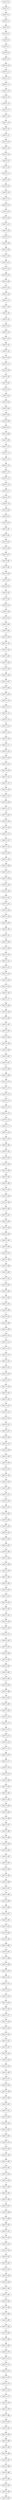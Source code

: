 digraph G {
test175_0->test175_1;
test175_1->test175_2;
test175_2->test175_3;
test175_3->test175_4;
test175_4->test175_5;
test175_5->test175_6;
test175_6->test175_7;
test175_7->test175_8;
test175_8->test175_9;
test175_9->test175_10;
test175_10->test175_11;
test175_11->test175_12;
test175_12->test175_13;
test175_13->test175_14;
test175_14->test175_15;
test175_15->test175_16;
test175_16->test175_17;
test175_17->test175_18;
test175_18->test175_19;
test175_19->test175_20;
test175_20->test175_21;
test175_21->test175_22;
test175_22->test175_23;
test175_23->test175_24;
test175_24->test175_25;
test175_25->test175_26;
test175_26->test175_27;
test175_27->test175_28;
test175_28->test175_29;
test175_29->test175_30;
test175_30->test175_31;
test175_31->test175_32;
test175_32->test175_33;
test175_33->test175_34;
test175_34->test175_35;
test175_35->test175_36;
test175_36->test175_37;
test175_37->test175_38;
test175_38->test175_39;
test175_39->test175_40;
test175_40->test175_41;
test175_41->test175_42;
test175_42->test175_43;
test175_43->test175_44;
test175_44->test175_45;
test175_45->test175_46;
test175_46->test175_47;
test175_47->test175_48;
test175_48->test175_49;
test175_49->test175_50;
test175_50->test175_51;
test175_51->test175_52;
test175_52->test175_53;
test175_53->test175_54;
test175_54->test175_55;
test175_55->test175_56;
test175_56->test175_57;
test175_57->test175_58;
test175_58->test175_59;
test175_59->test175_60;
test175_60->test175_61;
test175_61->test175_62;
test175_62->test175_63;
test175_63->test175_64;
test175_64->test175_65;
test175_65->test175_66;
test175_66->test175_67;
test175_67->test175_68;
test175_68->test175_69;
test175_69->test175_70;
test175_70->test175_71;
test175_71->test175_72;
test175_72->test175_73;
test175_73->test175_74;
test175_74->test175_75;
test175_75->test175_76;
test175_76->test175_77;
test175_77->test175_78;
test175_78->test175_79;
test175_79->test175_80;
test175_80->test175_81;
test175_81->test175_82;
test175_82->test175_83;
test175_83->test175_84;
test175_84->test175_85;
test175_85->test175_86;
test175_86->test175_87;
test175_87->test175_88;
test175_88->test175_89;
test175_89->test175_90;
test175_90->test175_91;
test175_91->test175_92;
test175_92->test175_93;
test175_93->test175_94;
test175_94->test175_95;
test175_95->test175_96;
test175_96->test175_97;
test175_97->test175_98;
test175_98->test175_99;
test175_99->test175_100;
test175_100->test175_101;
test175_101->test175_102;
test175_102->test175_103;
test175_103->test175_104;
test175_104->test175_105;
test175_105->test175_106;
test175_106->test175_107;
test175_107->test175_108;
test175_108->test175_109;
test175_109->test175_110;
test175_110->test175_111;
test175_111->test175_112;
test175_112->test175_113;
test175_113->test175_114;
test175_114->test175_115;
test175_115->test175_116;
test175_116->test175_117;
test175_117->test175_118;
test175_118->test175_119;
test175_119->test175_120;
test175_120->test175_121;
test175_121->test175_122;
test175_122->test175_123;
test175_123->test175_124;
test175_124->test175_125;
test175_125->test175_126;
test175_126->test175_127;
test175_127->test175_128;
test175_128->test175_129;
test175_129->test175_130;
test175_130->test175_131;
test175_131->test175_132;
test175_132->test175_133;
test175_133->test175_134;
test175_134->test175_135;
test175_135->test175_136;
test175_136->test175_137;
test175_137->test175_138;
test175_138->test175_139;
test175_139->test175_140;
test175_140->test175_141;
test175_141->test175_142;
test175_142->test175_143;
test175_143->test175_144;
test175_144->test175_145;
test175_145->test175_146;
test175_146->test175_147;
test175_147->test175_148;
test175_148->test175_149;
test175_149->test175_150;
test175_150->test175_151;
test175_151->test175_152;
test175_152->test175_153;
test175_153->test175_154;
test175_154->test175_155;
test175_155->test175_156;
test175_156->test175_157;
test175_157->test175_158;
test175_158->test175_159;
test175_159->test175_160;
test175_160->test175_161;
test175_161->test175_162;
test175_162->test175_163;
test175_163->test175_164;
test175_164->test175_165;
test175_165->test175_166;
test175_166->test175_167;
test175_167->test175_168;
test175_168->test175_169;
test175_169->test175_170;
test175_170->test175_171;
test175_171->test175_172;
test175_172->test175_173;
test175_173->test175_174;
test175_174->test175_175;
test175_175->test175_176;
test175_176->test175_177;
test175_177->test175_178;
test175_178->test175_179;
test175_179->test175_180;
test175_180->test175_181;
test175_181->test175_182;
test175_182->test175_183;
test175_183->test175_184;
test175_184->test175_185;
test175_185->test175_186;
test175_186->test175_187;
test175_187->test175_188;
test175_188->test175_189;
test175_189->test175_190;
test175_190->test175_191;
test175_191->test175_192;
test175_192->test175_193;
test175_193->test175_194;
test175_194->test175_195;
test175_195->test175_196;
test175_196->test175_197;
test175_197->test175_198;
test175_198->test175_199;
test175_199->test175_200;
test175_200->test175_201;
test175_201->test175_202;
test175_202->test175_203;
test175_203->test175_204;
test175_204->test175_205;
test175_205->test175_206;
test175_206->test175_207;
test175_207->test175_208;
test175_208->test175_209;
test175_209->test175_210;
test175_210->test175_211;
test175_211->test175_212;
test175_212->test175_213;
test175_213->test175_214;
test175_214->test175_215;
test175_215->test175_216;
test175_216->test175_217;
test175_217->test175_218;
test175_218->test175_219;
test175_219->test175_220;
test175_220->test175_221;
test175_221->test175_222;
test175_222->test175_223;
test175_223->test175_224;
test175_224->test175_225;
test175_225->test175_226;
test175_226->test175_227;
test175_227->test175_228;
test175_228->test175_229;
test175_229->test175_230;
test175_230->test175_231;
test175_231->test175_232;
test175_232->test175_233;
test175_233->test175_234;
test175_234->test175_235;
test175_235->test175_236;
test175_236->test175_237;
test175_237->test175_238;
test175_238->test175_239;
test175_239->test175_240;
test175_240->test175_241;
test175_241->test175_242;
test175_242->test175_243;
test175_243->test175_244;
test175_244->test175_245;
test175_245->test175_246;
test175_246->test175_247;
test175_247->test175_248;
test175_248->test175_249;
test175_249->test175_250;
test175_250->test175_251;
test175_251->test175_252;
test175_252->test175_253;
test175_253->test175_254;
test175_254->test175_255;
test175_255->test175_256;
test175_256->test175_257;
test175_257->test175_258;
test175_258->test175_259;
test175_259->test175_260;
test175_260->test175_261;
test175_261->test175_262;
test175_262->test175_263;
test175_263->test175_264;
test175_264->test175_265;
test175_265->test175_266;
test175_266->test175_267;
test175_267->test175_268;
test175_268->test175_269;
test175_269->test175_270;
test175_270->test175_271;
test175_271->test175_272;
test175_272->test175_273;
test175_273->test175_274;
test175_274->test175_275;
test175_275->test175_276;
test175_276->test175_277;
test175_277->test175_278;
test175_278->test175_279;
test175_279->test175_280;
test175_280->test175_281;
test175_281->test175_282;
test175_282->test175_283;
test175_283->test175_284;
test175_284->test175_285;
test175_285->test175_286;
test175_286->test175_287;
test175_287->test175_288;
test175_288->test175_289;
test175_289->test175_290;
test175_290->test175_291;
test175_291->test175_292;
test175_292->test175_293;
test175_293->test175_294;
test175_294->test175_295;
test175_295->test175_296;
test175_296->test175_297;
test175_297->test175_298;
test175_298->test175_299;
test175_299->test175_300;
test175_300->test175_301;
test175_301->test175_302;
test175_302->test175_303;
test175_303->test175_304;
test175_304->test175_305;
test175_305->test175_306;
test175_306->test175_307;
test175_307->test175_308;
test175_308->test175_309;
test175_309->test175_310;
test175_310->test175_311;
test175_311->test175_312;
test175_312->test175_313;
test175_313->test175_314;
test175_314->test175_315;
test175_315->test175_316;
test175_316->test175_317;
test175_317->test175_318;
test175_318->test175_319;
test175_319->test175_320;
test175_320->test175_321;
test175_321->test175_322;
test175_322->test175_323;
test175_323->test175_324;
test175_324->test175_325;
test175_325->test175_326;
test175_326->test175_327;
test175_327->test175_328;
test175_328->test175_329;
test175_329->test175_330;
test175_330->test175_331;
test175_331->test175_332;
test175_332->test175_333;
test175_333->test175_334;
test175_334->test175_335;
test175_335->test175_336;
test175_336->test175_337;
test175_337->test175_338;
test175_338->test175_339;
test175_339->test175_340;
test175_340->test175_341;
test175_341->test175_342;
test175_342->test175_343;
test175_343->test175_344;
test175_344->test175_345;
test175_345->test175_346;
test175_346->test175_347;
test175_347->test175_348;
test175_348->test175_349;
test175_349->test175_350;
test175_350->test175_351;
test175_351->test175_352;
test175_352->test175_353;
test175_353->test175_354;
test175_354->test175_355;
test175_355->test175_356;
test175_356->test175_357;
test175_357->test175_358;
test175_358->test175_359;
test175_359->test175_360;
test175_360->test175_361;
test175_361->test175_362;
test175_362->test175_363;
test175_363->test175_364;
test175_364->test175_365;
test175_365->test175_366;
test175_366->test175_367;
test175_367->test175_368;
test175_368->test175_369;
test175_369->test175_370;
test175_370->test175_371;
test175_371->test175_372;
test175_372->test175_373;
test175_373->test175_374;
test175_374->test175_375;
test175_375->test175_376;
test175_376->test175_377;
test175_377->test175_378;
test175_378->test175_379;
test175_379->test175_380;
test175_380->test175_381;
test175_381->test175_382;
test175_382->test175_383;
test175_383->test175_384;
test175_384->test175_385;
test175_385->test175_386;
test175_386->test175_387;
test175_387->test175_388;
test175_388->test175_389;
test175_389->test175_390;
test175_390->test175_391;
test175_391->test175_392;
test175_392->test175_393;

}
